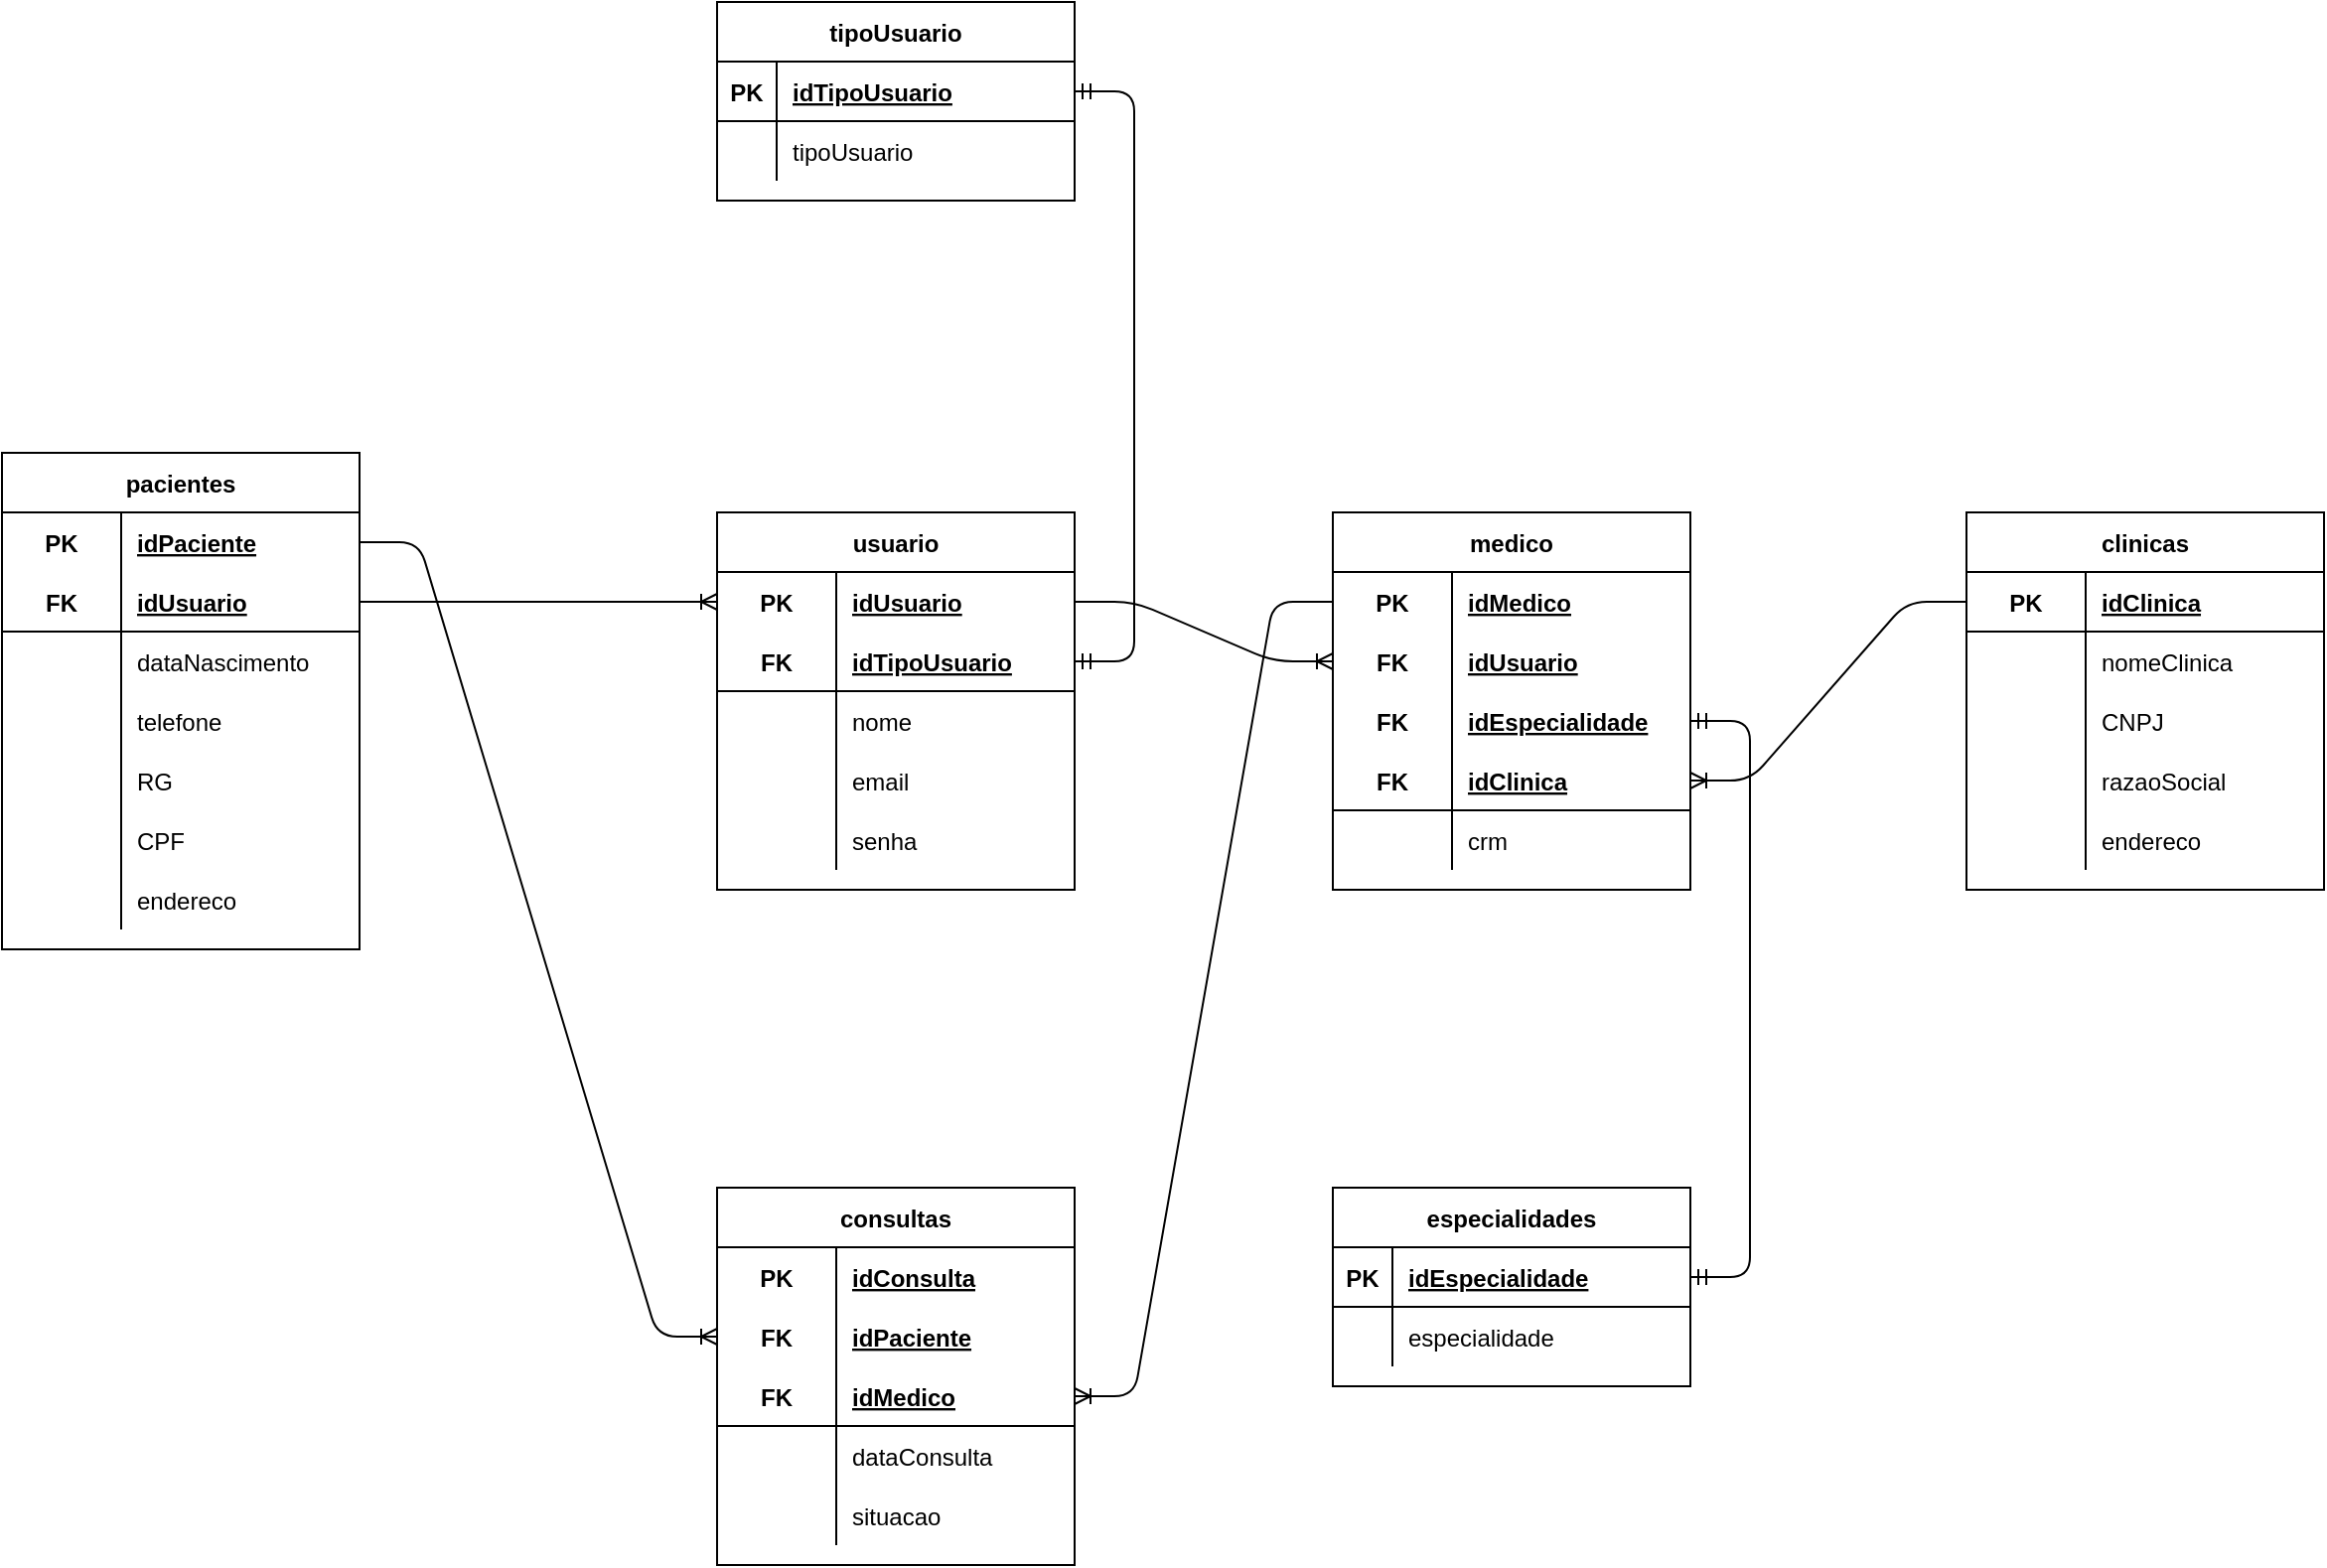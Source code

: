 <mxfile version="14.9.8" type="device"><diagram id="EDJ6AUKxLVKNebbVcVcJ" name="Page-1"><mxGraphModel dx="2062" dy="1532" grid="1" gridSize="10" guides="1" tooltips="1" connect="1" arrows="1" fold="1" page="1" pageScale="1" pageWidth="1169" pageHeight="827" math="0" shadow="0"><root><mxCell id="0"/><mxCell id="1" parent="0"/><mxCell id="JwqIehzEzOY3hsnPG3mg-1" value="tipoUsuario" style="shape=table;startSize=30;container=1;collapsible=1;childLayout=tableLayout;fixedRows=1;rowLines=0;fontStyle=1;align=center;resizeLast=1;" vertex="1" parent="1"><mxGeometry x="360" y="-827" width="180" height="100" as="geometry"/></mxCell><mxCell id="JwqIehzEzOY3hsnPG3mg-2" value="" style="shape=partialRectangle;collapsible=0;dropTarget=0;pointerEvents=0;fillColor=none;top=0;left=0;bottom=1;right=0;points=[[0,0.5],[1,0.5]];portConstraint=eastwest;" vertex="1" parent="JwqIehzEzOY3hsnPG3mg-1"><mxGeometry y="30" width="180" height="30" as="geometry"/></mxCell><mxCell id="JwqIehzEzOY3hsnPG3mg-3" value="PK" style="shape=partialRectangle;connectable=0;fillColor=none;top=0;left=0;bottom=0;right=0;fontStyle=1;overflow=hidden;" vertex="1" parent="JwqIehzEzOY3hsnPG3mg-2"><mxGeometry width="30" height="30" as="geometry"/></mxCell><mxCell id="JwqIehzEzOY3hsnPG3mg-4" value="idTipoUsuario" style="shape=partialRectangle;connectable=0;fillColor=none;top=0;left=0;bottom=0;right=0;align=left;spacingLeft=6;fontStyle=5;overflow=hidden;" vertex="1" parent="JwqIehzEzOY3hsnPG3mg-2"><mxGeometry x="30" width="150" height="30" as="geometry"/></mxCell><mxCell id="JwqIehzEzOY3hsnPG3mg-5" value="" style="shape=partialRectangle;collapsible=0;dropTarget=0;pointerEvents=0;fillColor=none;top=0;left=0;bottom=0;right=0;points=[[0,0.5],[1,0.5]];portConstraint=eastwest;" vertex="1" parent="JwqIehzEzOY3hsnPG3mg-1"><mxGeometry y="60" width="180" height="30" as="geometry"/></mxCell><mxCell id="JwqIehzEzOY3hsnPG3mg-6" value="" style="shape=partialRectangle;connectable=0;fillColor=none;top=0;left=0;bottom=0;right=0;editable=1;overflow=hidden;" vertex="1" parent="JwqIehzEzOY3hsnPG3mg-5"><mxGeometry width="30" height="30" as="geometry"/></mxCell><mxCell id="JwqIehzEzOY3hsnPG3mg-7" value="tipoUsuario" style="shape=partialRectangle;connectable=0;fillColor=none;top=0;left=0;bottom=0;right=0;align=left;spacingLeft=6;overflow=hidden;" vertex="1" parent="JwqIehzEzOY3hsnPG3mg-5"><mxGeometry x="30" width="150" height="30" as="geometry"/></mxCell><mxCell id="JwqIehzEzOY3hsnPG3mg-14" value="usuario" style="shape=table;startSize=30;container=1;collapsible=1;childLayout=tableLayout;fixedRows=1;rowLines=0;fontStyle=1;align=center;resizeLast=1;" vertex="1" parent="1"><mxGeometry x="360" y="-570" width="180" height="190" as="geometry"/></mxCell><mxCell id="JwqIehzEzOY3hsnPG3mg-15" value="" style="shape=partialRectangle;collapsible=0;dropTarget=0;pointerEvents=0;fillColor=none;top=0;left=0;bottom=0;right=0;points=[[0,0.5],[1,0.5]];portConstraint=eastwest;" vertex="1" parent="JwqIehzEzOY3hsnPG3mg-14"><mxGeometry y="30" width="180" height="30" as="geometry"/></mxCell><mxCell id="JwqIehzEzOY3hsnPG3mg-16" value="PK" style="shape=partialRectangle;connectable=0;fillColor=none;top=0;left=0;bottom=0;right=0;fontStyle=1;overflow=hidden;" vertex="1" parent="JwqIehzEzOY3hsnPG3mg-15"><mxGeometry width="60" height="30" as="geometry"/></mxCell><mxCell id="JwqIehzEzOY3hsnPG3mg-17" value="idUsuario" style="shape=partialRectangle;connectable=0;fillColor=none;top=0;left=0;bottom=0;right=0;align=left;spacingLeft=6;fontStyle=5;overflow=hidden;" vertex="1" parent="JwqIehzEzOY3hsnPG3mg-15"><mxGeometry x="60" width="120" height="30" as="geometry"/></mxCell><mxCell id="JwqIehzEzOY3hsnPG3mg-18" value="" style="shape=partialRectangle;collapsible=0;dropTarget=0;pointerEvents=0;fillColor=none;top=0;left=0;bottom=1;right=0;points=[[0,0.5],[1,0.5]];portConstraint=eastwest;" vertex="1" parent="JwqIehzEzOY3hsnPG3mg-14"><mxGeometry y="60" width="180" height="30" as="geometry"/></mxCell><mxCell id="JwqIehzEzOY3hsnPG3mg-19" value="FK" style="shape=partialRectangle;connectable=0;fillColor=none;top=0;left=0;bottom=0;right=0;fontStyle=1;overflow=hidden;" vertex="1" parent="JwqIehzEzOY3hsnPG3mg-18"><mxGeometry width="60" height="30" as="geometry"/></mxCell><mxCell id="JwqIehzEzOY3hsnPG3mg-20" value="idTipoUsuario" style="shape=partialRectangle;connectable=0;fillColor=none;top=0;left=0;bottom=0;right=0;align=left;spacingLeft=6;fontStyle=5;overflow=hidden;" vertex="1" parent="JwqIehzEzOY3hsnPG3mg-18"><mxGeometry x="60" width="120" height="30" as="geometry"/></mxCell><mxCell id="JwqIehzEzOY3hsnPG3mg-21" value="" style="shape=partialRectangle;collapsible=0;dropTarget=0;pointerEvents=0;fillColor=none;top=0;left=0;bottom=0;right=0;points=[[0,0.5],[1,0.5]];portConstraint=eastwest;" vertex="1" parent="JwqIehzEzOY3hsnPG3mg-14"><mxGeometry y="90" width="180" height="30" as="geometry"/></mxCell><mxCell id="JwqIehzEzOY3hsnPG3mg-22" value="" style="shape=partialRectangle;connectable=0;fillColor=none;top=0;left=0;bottom=0;right=0;editable=1;overflow=hidden;" vertex="1" parent="JwqIehzEzOY3hsnPG3mg-21"><mxGeometry width="60" height="30" as="geometry"/></mxCell><mxCell id="JwqIehzEzOY3hsnPG3mg-23" value="nome" style="shape=partialRectangle;connectable=0;fillColor=none;top=0;left=0;bottom=0;right=0;align=left;spacingLeft=6;overflow=hidden;" vertex="1" parent="JwqIehzEzOY3hsnPG3mg-21"><mxGeometry x="60" width="120" height="30" as="geometry"/></mxCell><mxCell id="JwqIehzEzOY3hsnPG3mg-24" value="" style="shape=partialRectangle;collapsible=0;dropTarget=0;pointerEvents=0;fillColor=none;top=0;left=0;bottom=0;right=0;points=[[0,0.5],[1,0.5]];portConstraint=eastwest;" vertex="1" parent="JwqIehzEzOY3hsnPG3mg-14"><mxGeometry y="120" width="180" height="30" as="geometry"/></mxCell><mxCell id="JwqIehzEzOY3hsnPG3mg-25" value="" style="shape=partialRectangle;connectable=0;fillColor=none;top=0;left=0;bottom=0;right=0;editable=1;overflow=hidden;" vertex="1" parent="JwqIehzEzOY3hsnPG3mg-24"><mxGeometry width="60" height="30" as="geometry"/></mxCell><mxCell id="JwqIehzEzOY3hsnPG3mg-26" value="email" style="shape=partialRectangle;connectable=0;fillColor=none;top=0;left=0;bottom=0;right=0;align=left;spacingLeft=6;overflow=hidden;" vertex="1" parent="JwqIehzEzOY3hsnPG3mg-24"><mxGeometry x="60" width="120" height="30" as="geometry"/></mxCell><mxCell id="JwqIehzEzOY3hsnPG3mg-27" value="" style="shape=partialRectangle;collapsible=0;dropTarget=0;pointerEvents=0;fillColor=none;top=0;left=0;bottom=0;right=0;points=[[0,0.5],[1,0.5]];portConstraint=eastwest;" vertex="1" parent="JwqIehzEzOY3hsnPG3mg-14"><mxGeometry y="150" width="180" height="30" as="geometry"/></mxCell><mxCell id="JwqIehzEzOY3hsnPG3mg-28" value="" style="shape=partialRectangle;connectable=0;fillColor=none;top=0;left=0;bottom=0;right=0;editable=1;overflow=hidden;" vertex="1" parent="JwqIehzEzOY3hsnPG3mg-27"><mxGeometry width="60" height="30" as="geometry"/></mxCell><mxCell id="JwqIehzEzOY3hsnPG3mg-29" value="senha" style="shape=partialRectangle;connectable=0;fillColor=none;top=0;left=0;bottom=0;right=0;align=left;spacingLeft=6;overflow=hidden;" vertex="1" parent="JwqIehzEzOY3hsnPG3mg-27"><mxGeometry x="60" width="120" height="30" as="geometry"/></mxCell><mxCell id="JwqIehzEzOY3hsnPG3mg-30" value="pacientes" style="shape=table;startSize=30;container=1;collapsible=1;childLayout=tableLayout;fixedRows=1;rowLines=0;fontStyle=1;align=center;resizeLast=1;" vertex="1" parent="1"><mxGeometry y="-600" width="180" height="250" as="geometry"/></mxCell><mxCell id="JwqIehzEzOY3hsnPG3mg-31" value="" style="shape=partialRectangle;collapsible=0;dropTarget=0;pointerEvents=0;fillColor=none;top=0;left=0;bottom=0;right=0;points=[[0,0.5],[1,0.5]];portConstraint=eastwest;" vertex="1" parent="JwqIehzEzOY3hsnPG3mg-30"><mxGeometry y="30" width="180" height="30" as="geometry"/></mxCell><mxCell id="JwqIehzEzOY3hsnPG3mg-32" value="PK" style="shape=partialRectangle;connectable=0;fillColor=none;top=0;left=0;bottom=0;right=0;fontStyle=1;overflow=hidden;" vertex="1" parent="JwqIehzEzOY3hsnPG3mg-31"><mxGeometry width="60" height="30" as="geometry"/></mxCell><mxCell id="JwqIehzEzOY3hsnPG3mg-33" value="idPaciente" style="shape=partialRectangle;connectable=0;fillColor=none;top=0;left=0;bottom=0;right=0;align=left;spacingLeft=6;fontStyle=5;overflow=hidden;" vertex="1" parent="JwqIehzEzOY3hsnPG3mg-31"><mxGeometry x="60" width="120" height="30" as="geometry"/></mxCell><mxCell id="JwqIehzEzOY3hsnPG3mg-34" value="" style="shape=partialRectangle;collapsible=0;dropTarget=0;pointerEvents=0;fillColor=none;top=0;left=0;bottom=1;right=0;points=[[0,0.5],[1,0.5]];portConstraint=eastwest;" vertex="1" parent="JwqIehzEzOY3hsnPG3mg-30"><mxGeometry y="60" width="180" height="30" as="geometry"/></mxCell><mxCell id="JwqIehzEzOY3hsnPG3mg-35" value="FK" style="shape=partialRectangle;connectable=0;fillColor=none;top=0;left=0;bottom=0;right=0;fontStyle=1;overflow=hidden;" vertex="1" parent="JwqIehzEzOY3hsnPG3mg-34"><mxGeometry width="60" height="30" as="geometry"/></mxCell><mxCell id="JwqIehzEzOY3hsnPG3mg-36" value="idUsuario" style="shape=partialRectangle;connectable=0;fillColor=none;top=0;left=0;bottom=0;right=0;align=left;spacingLeft=6;fontStyle=5;overflow=hidden;" vertex="1" parent="JwqIehzEzOY3hsnPG3mg-34"><mxGeometry x="60" width="120" height="30" as="geometry"/></mxCell><mxCell id="JwqIehzEzOY3hsnPG3mg-37" value="" style="shape=partialRectangle;collapsible=0;dropTarget=0;pointerEvents=0;fillColor=none;top=0;left=0;bottom=0;right=0;points=[[0,0.5],[1,0.5]];portConstraint=eastwest;" vertex="1" parent="JwqIehzEzOY3hsnPG3mg-30"><mxGeometry y="90" width="180" height="30" as="geometry"/></mxCell><mxCell id="JwqIehzEzOY3hsnPG3mg-38" value="" style="shape=partialRectangle;connectable=0;fillColor=none;top=0;left=0;bottom=0;right=0;editable=1;overflow=hidden;" vertex="1" parent="JwqIehzEzOY3hsnPG3mg-37"><mxGeometry width="60" height="30" as="geometry"/></mxCell><mxCell id="JwqIehzEzOY3hsnPG3mg-39" value="dataNascimento" style="shape=partialRectangle;connectable=0;fillColor=none;top=0;left=0;bottom=0;right=0;align=left;spacingLeft=6;overflow=hidden;" vertex="1" parent="JwqIehzEzOY3hsnPG3mg-37"><mxGeometry x="60" width="120" height="30" as="geometry"/></mxCell><mxCell id="JwqIehzEzOY3hsnPG3mg-40" value="" style="shape=partialRectangle;collapsible=0;dropTarget=0;pointerEvents=0;fillColor=none;top=0;left=0;bottom=0;right=0;points=[[0,0.5],[1,0.5]];portConstraint=eastwest;" vertex="1" parent="JwqIehzEzOY3hsnPG3mg-30"><mxGeometry y="120" width="180" height="30" as="geometry"/></mxCell><mxCell id="JwqIehzEzOY3hsnPG3mg-41" value="" style="shape=partialRectangle;connectable=0;fillColor=none;top=0;left=0;bottom=0;right=0;editable=1;overflow=hidden;" vertex="1" parent="JwqIehzEzOY3hsnPG3mg-40"><mxGeometry width="60" height="30" as="geometry"/></mxCell><mxCell id="JwqIehzEzOY3hsnPG3mg-42" value="telefone" style="shape=partialRectangle;connectable=0;fillColor=none;top=0;left=0;bottom=0;right=0;align=left;spacingLeft=6;overflow=hidden;" vertex="1" parent="JwqIehzEzOY3hsnPG3mg-40"><mxGeometry x="60" width="120" height="30" as="geometry"/></mxCell><mxCell id="JwqIehzEzOY3hsnPG3mg-43" value="" style="shape=partialRectangle;collapsible=0;dropTarget=0;pointerEvents=0;fillColor=none;top=0;left=0;bottom=0;right=0;points=[[0,0.5],[1,0.5]];portConstraint=eastwest;" vertex="1" parent="JwqIehzEzOY3hsnPG3mg-30"><mxGeometry y="150" width="180" height="30" as="geometry"/></mxCell><mxCell id="JwqIehzEzOY3hsnPG3mg-44" value="" style="shape=partialRectangle;connectable=0;fillColor=none;top=0;left=0;bottom=0;right=0;editable=1;overflow=hidden;" vertex="1" parent="JwqIehzEzOY3hsnPG3mg-43"><mxGeometry width="60" height="30" as="geometry"/></mxCell><mxCell id="JwqIehzEzOY3hsnPG3mg-45" value="RG" style="shape=partialRectangle;connectable=0;fillColor=none;top=0;left=0;bottom=0;right=0;align=left;spacingLeft=6;overflow=hidden;" vertex="1" parent="JwqIehzEzOY3hsnPG3mg-43"><mxGeometry x="60" width="120" height="30" as="geometry"/></mxCell><mxCell id="JwqIehzEzOY3hsnPG3mg-46" value="" style="shape=partialRectangle;collapsible=0;dropTarget=0;pointerEvents=0;fillColor=none;top=0;left=0;bottom=0;right=0;points=[[0,0.5],[1,0.5]];portConstraint=eastwest;" vertex="1" parent="JwqIehzEzOY3hsnPG3mg-30"><mxGeometry y="180" width="180" height="30" as="geometry"/></mxCell><mxCell id="JwqIehzEzOY3hsnPG3mg-47" value="" style="shape=partialRectangle;connectable=0;fillColor=none;top=0;left=0;bottom=0;right=0;editable=1;overflow=hidden;" vertex="1" parent="JwqIehzEzOY3hsnPG3mg-46"><mxGeometry width="60" height="30" as="geometry"/></mxCell><mxCell id="JwqIehzEzOY3hsnPG3mg-48" value="CPF" style="shape=partialRectangle;connectable=0;fillColor=none;top=0;left=0;bottom=0;right=0;align=left;spacingLeft=6;overflow=hidden;" vertex="1" parent="JwqIehzEzOY3hsnPG3mg-46"><mxGeometry x="60" width="120" height="30" as="geometry"/></mxCell><mxCell id="JwqIehzEzOY3hsnPG3mg-49" value="" style="shape=partialRectangle;collapsible=0;dropTarget=0;pointerEvents=0;fillColor=none;top=0;left=0;bottom=0;right=0;points=[[0,0.5],[1,0.5]];portConstraint=eastwest;" vertex="1" parent="JwqIehzEzOY3hsnPG3mg-30"><mxGeometry y="210" width="180" height="30" as="geometry"/></mxCell><mxCell id="JwqIehzEzOY3hsnPG3mg-50" value="" style="shape=partialRectangle;connectable=0;fillColor=none;top=0;left=0;bottom=0;right=0;editable=1;overflow=hidden;" vertex="1" parent="JwqIehzEzOY3hsnPG3mg-49"><mxGeometry width="60" height="30" as="geometry"/></mxCell><mxCell id="JwqIehzEzOY3hsnPG3mg-51" value="endereco" style="shape=partialRectangle;connectable=0;fillColor=none;top=0;left=0;bottom=0;right=0;align=left;spacingLeft=6;overflow=hidden;" vertex="1" parent="JwqIehzEzOY3hsnPG3mg-49"><mxGeometry x="60" width="120" height="30" as="geometry"/></mxCell><mxCell id="JwqIehzEzOY3hsnPG3mg-52" value="consultas" style="shape=table;startSize=30;container=1;collapsible=1;childLayout=tableLayout;fixedRows=1;rowLines=0;fontStyle=1;align=center;resizeLast=1;" vertex="1" parent="1"><mxGeometry x="360" y="-230" width="180" height="190" as="geometry"/></mxCell><mxCell id="JwqIehzEzOY3hsnPG3mg-53" value="" style="shape=partialRectangle;collapsible=0;dropTarget=0;pointerEvents=0;fillColor=none;top=0;left=0;bottom=0;right=0;points=[[0,0.5],[1,0.5]];portConstraint=eastwest;" vertex="1" parent="JwqIehzEzOY3hsnPG3mg-52"><mxGeometry y="30" width="180" height="30" as="geometry"/></mxCell><mxCell id="JwqIehzEzOY3hsnPG3mg-54" value="PK" style="shape=partialRectangle;connectable=0;fillColor=none;top=0;left=0;bottom=0;right=0;fontStyle=1;overflow=hidden;" vertex="1" parent="JwqIehzEzOY3hsnPG3mg-53"><mxGeometry width="60" height="30" as="geometry"/></mxCell><mxCell id="JwqIehzEzOY3hsnPG3mg-55" value="idConsulta" style="shape=partialRectangle;connectable=0;fillColor=none;top=0;left=0;bottom=0;right=0;align=left;spacingLeft=6;fontStyle=5;overflow=hidden;" vertex="1" parent="JwqIehzEzOY3hsnPG3mg-53"><mxGeometry x="60" width="120" height="30" as="geometry"/></mxCell><mxCell id="JwqIehzEzOY3hsnPG3mg-186" value="" style="shape=partialRectangle;collapsible=0;dropTarget=0;pointerEvents=0;fillColor=none;top=0;left=0;bottom=0;right=0;points=[[0,0.5],[1,0.5]];portConstraint=eastwest;" vertex="1" parent="JwqIehzEzOY3hsnPG3mg-52"><mxGeometry y="60" width="180" height="30" as="geometry"/></mxCell><mxCell id="JwqIehzEzOY3hsnPG3mg-187" value="FK" style="shape=partialRectangle;connectable=0;fillColor=none;top=0;left=0;bottom=0;right=0;fontStyle=1;overflow=hidden;" vertex="1" parent="JwqIehzEzOY3hsnPG3mg-186"><mxGeometry width="60" height="30" as="geometry"/></mxCell><mxCell id="JwqIehzEzOY3hsnPG3mg-188" value="idPaciente" style="shape=partialRectangle;connectable=0;fillColor=none;top=0;left=0;bottom=0;right=0;align=left;spacingLeft=6;fontStyle=5;overflow=hidden;" vertex="1" parent="JwqIehzEzOY3hsnPG3mg-186"><mxGeometry x="60" width="120" height="30" as="geometry"/></mxCell><mxCell id="JwqIehzEzOY3hsnPG3mg-56" value="" style="shape=partialRectangle;collapsible=0;dropTarget=0;pointerEvents=0;fillColor=none;top=0;left=0;bottom=1;right=0;points=[[0,0.5],[1,0.5]];portConstraint=eastwest;" vertex="1" parent="JwqIehzEzOY3hsnPG3mg-52"><mxGeometry y="90" width="180" height="30" as="geometry"/></mxCell><mxCell id="JwqIehzEzOY3hsnPG3mg-57" value="FK" style="shape=partialRectangle;connectable=0;fillColor=none;top=0;left=0;bottom=0;right=0;fontStyle=1;overflow=hidden;" vertex="1" parent="JwqIehzEzOY3hsnPG3mg-56"><mxGeometry width="60" height="30" as="geometry"/></mxCell><mxCell id="JwqIehzEzOY3hsnPG3mg-58" value="idMedico" style="shape=partialRectangle;connectable=0;fillColor=none;top=0;left=0;bottom=0;right=0;align=left;spacingLeft=6;fontStyle=5;overflow=hidden;" vertex="1" parent="JwqIehzEzOY3hsnPG3mg-56"><mxGeometry x="60" width="120" height="30" as="geometry"/></mxCell><mxCell id="JwqIehzEzOY3hsnPG3mg-59" value="" style="shape=partialRectangle;collapsible=0;dropTarget=0;pointerEvents=0;fillColor=none;top=0;left=0;bottom=0;right=0;points=[[0,0.5],[1,0.5]];portConstraint=eastwest;" vertex="1" parent="JwqIehzEzOY3hsnPG3mg-52"><mxGeometry y="120" width="180" height="30" as="geometry"/></mxCell><mxCell id="JwqIehzEzOY3hsnPG3mg-60" value="" style="shape=partialRectangle;connectable=0;fillColor=none;top=0;left=0;bottom=0;right=0;editable=1;overflow=hidden;" vertex="1" parent="JwqIehzEzOY3hsnPG3mg-59"><mxGeometry width="60" height="30" as="geometry"/></mxCell><mxCell id="JwqIehzEzOY3hsnPG3mg-61" value="dataConsulta" style="shape=partialRectangle;connectable=0;fillColor=none;top=0;left=0;bottom=0;right=0;align=left;spacingLeft=6;overflow=hidden;" vertex="1" parent="JwqIehzEzOY3hsnPG3mg-59"><mxGeometry x="60" width="120" height="30" as="geometry"/></mxCell><mxCell id="JwqIehzEzOY3hsnPG3mg-62" value="" style="shape=partialRectangle;collapsible=0;dropTarget=0;pointerEvents=0;fillColor=none;top=0;left=0;bottom=0;right=0;points=[[0,0.5],[1,0.5]];portConstraint=eastwest;" vertex="1" parent="JwqIehzEzOY3hsnPG3mg-52"><mxGeometry y="150" width="180" height="30" as="geometry"/></mxCell><mxCell id="JwqIehzEzOY3hsnPG3mg-63" value="" style="shape=partialRectangle;connectable=0;fillColor=none;top=0;left=0;bottom=0;right=0;editable=1;overflow=hidden;" vertex="1" parent="JwqIehzEzOY3hsnPG3mg-62"><mxGeometry width="60" height="30" as="geometry"/></mxCell><mxCell id="JwqIehzEzOY3hsnPG3mg-64" value="situacao" style="shape=partialRectangle;connectable=0;fillColor=none;top=0;left=0;bottom=0;right=0;align=left;spacingLeft=6;overflow=hidden;" vertex="1" parent="JwqIehzEzOY3hsnPG3mg-62"><mxGeometry x="60" width="120" height="30" as="geometry"/></mxCell><mxCell id="JwqIehzEzOY3hsnPG3mg-68" value="medico" style="shape=table;startSize=30;container=1;collapsible=1;childLayout=tableLayout;fixedRows=1;rowLines=0;fontStyle=1;align=center;resizeLast=1;" vertex="1" parent="1"><mxGeometry x="670" y="-570" width="180" height="190" as="geometry"/></mxCell><mxCell id="JwqIehzEzOY3hsnPG3mg-69" value="" style="shape=partialRectangle;collapsible=0;dropTarget=0;pointerEvents=0;fillColor=none;top=0;left=0;bottom=0;right=0;points=[[0,0.5],[1,0.5]];portConstraint=eastwest;" vertex="1" parent="JwqIehzEzOY3hsnPG3mg-68"><mxGeometry y="30" width="180" height="30" as="geometry"/></mxCell><mxCell id="JwqIehzEzOY3hsnPG3mg-70" value="PK" style="shape=partialRectangle;connectable=0;fillColor=none;top=0;left=0;bottom=0;right=0;fontStyle=1;overflow=hidden;" vertex="1" parent="JwqIehzEzOY3hsnPG3mg-69"><mxGeometry width="60" height="30" as="geometry"/></mxCell><mxCell id="JwqIehzEzOY3hsnPG3mg-71" value="idMedico" style="shape=partialRectangle;connectable=0;fillColor=none;top=0;left=0;bottom=0;right=0;align=left;spacingLeft=6;fontStyle=5;overflow=hidden;" vertex="1" parent="JwqIehzEzOY3hsnPG3mg-69"><mxGeometry x="60" width="120" height="30" as="geometry"/></mxCell><mxCell id="JwqIehzEzOY3hsnPG3mg-88" value="" style="shape=partialRectangle;collapsible=0;dropTarget=0;pointerEvents=0;fillColor=none;top=0;left=0;bottom=0;right=0;points=[[0,0.5],[1,0.5]];portConstraint=eastwest;" vertex="1" parent="JwqIehzEzOY3hsnPG3mg-68"><mxGeometry y="60" width="180" height="30" as="geometry"/></mxCell><mxCell id="JwqIehzEzOY3hsnPG3mg-89" value="FK" style="shape=partialRectangle;connectable=0;fillColor=none;top=0;left=0;bottom=0;right=0;fontStyle=1;overflow=hidden;" vertex="1" parent="JwqIehzEzOY3hsnPG3mg-88"><mxGeometry width="60" height="30" as="geometry"/></mxCell><mxCell id="JwqIehzEzOY3hsnPG3mg-90" value="idUsuario" style="shape=partialRectangle;connectable=0;fillColor=none;top=0;left=0;bottom=0;right=0;align=left;spacingLeft=6;fontStyle=5;overflow=hidden;" vertex="1" parent="JwqIehzEzOY3hsnPG3mg-88"><mxGeometry x="60" width="120" height="30" as="geometry"/></mxCell><mxCell id="JwqIehzEzOY3hsnPG3mg-92" value="" style="shape=partialRectangle;collapsible=0;dropTarget=0;pointerEvents=0;fillColor=none;top=0;left=0;bottom=0;right=0;points=[[0,0.5],[1,0.5]];portConstraint=eastwest;" vertex="1" parent="JwqIehzEzOY3hsnPG3mg-68"><mxGeometry y="90" width="180" height="30" as="geometry"/></mxCell><mxCell id="JwqIehzEzOY3hsnPG3mg-93" value="FK" style="shape=partialRectangle;connectable=0;fillColor=none;top=0;left=0;bottom=0;right=0;fontStyle=1;overflow=hidden;" vertex="1" parent="JwqIehzEzOY3hsnPG3mg-92"><mxGeometry width="60" height="30" as="geometry"/></mxCell><mxCell id="JwqIehzEzOY3hsnPG3mg-94" value="idEspecialidade" style="shape=partialRectangle;connectable=0;fillColor=none;top=0;left=0;bottom=0;right=0;align=left;spacingLeft=6;fontStyle=5;overflow=hidden;" vertex="1" parent="JwqIehzEzOY3hsnPG3mg-92"><mxGeometry x="60" width="120" height="30" as="geometry"/></mxCell><mxCell id="JwqIehzEzOY3hsnPG3mg-72" value="" style="shape=partialRectangle;collapsible=0;dropTarget=0;pointerEvents=0;fillColor=none;top=0;left=0;bottom=1;right=0;points=[[0,0.5],[1,0.5]];portConstraint=eastwest;" vertex="1" parent="JwqIehzEzOY3hsnPG3mg-68"><mxGeometry y="120" width="180" height="30" as="geometry"/></mxCell><mxCell id="JwqIehzEzOY3hsnPG3mg-73" value="FK" style="shape=partialRectangle;connectable=0;fillColor=none;top=0;left=0;bottom=0;right=0;fontStyle=1;overflow=hidden;" vertex="1" parent="JwqIehzEzOY3hsnPG3mg-72"><mxGeometry width="60" height="30" as="geometry"/></mxCell><mxCell id="JwqIehzEzOY3hsnPG3mg-74" value="idClinica" style="shape=partialRectangle;connectable=0;fillColor=none;top=0;left=0;bottom=0;right=0;align=left;spacingLeft=6;fontStyle=5;overflow=hidden;" vertex="1" parent="JwqIehzEzOY3hsnPG3mg-72"><mxGeometry x="60" width="120" height="30" as="geometry"/></mxCell><mxCell id="JwqIehzEzOY3hsnPG3mg-75" value="" style="shape=partialRectangle;collapsible=0;dropTarget=0;pointerEvents=0;fillColor=none;top=0;left=0;bottom=0;right=0;points=[[0,0.5],[1,0.5]];portConstraint=eastwest;" vertex="1" parent="JwqIehzEzOY3hsnPG3mg-68"><mxGeometry y="150" width="180" height="30" as="geometry"/></mxCell><mxCell id="JwqIehzEzOY3hsnPG3mg-76" value="" style="shape=partialRectangle;connectable=0;fillColor=none;top=0;left=0;bottom=0;right=0;editable=1;overflow=hidden;" vertex="1" parent="JwqIehzEzOY3hsnPG3mg-75"><mxGeometry width="60" height="30" as="geometry"/></mxCell><mxCell id="JwqIehzEzOY3hsnPG3mg-77" value="crm" style="shape=partialRectangle;connectable=0;fillColor=none;top=0;left=0;bottom=0;right=0;align=left;spacingLeft=6;overflow=hidden;" vertex="1" parent="JwqIehzEzOY3hsnPG3mg-75"><mxGeometry x="60" width="120" height="30" as="geometry"/></mxCell><mxCell id="JwqIehzEzOY3hsnPG3mg-95" value="clinicas" style="shape=table;startSize=30;container=1;collapsible=1;childLayout=tableLayout;fixedRows=1;rowLines=0;fontStyle=1;align=center;resizeLast=1;" vertex="1" parent="1"><mxGeometry x="989" y="-570" width="180" height="190" as="geometry"/></mxCell><mxCell id="JwqIehzEzOY3hsnPG3mg-105" value="" style="shape=partialRectangle;collapsible=0;dropTarget=0;pointerEvents=0;fillColor=none;top=0;left=0;bottom=1;right=0;points=[[0,0.5],[1,0.5]];portConstraint=eastwest;" vertex="1" parent="JwqIehzEzOY3hsnPG3mg-95"><mxGeometry y="30" width="180" height="30" as="geometry"/></mxCell><mxCell id="JwqIehzEzOY3hsnPG3mg-106" value="PK" style="shape=partialRectangle;connectable=0;fillColor=none;top=0;left=0;bottom=0;right=0;fontStyle=1;overflow=hidden;" vertex="1" parent="JwqIehzEzOY3hsnPG3mg-105"><mxGeometry width="60" height="30" as="geometry"/></mxCell><mxCell id="JwqIehzEzOY3hsnPG3mg-107" value="idClinica" style="shape=partialRectangle;connectable=0;fillColor=none;top=0;left=0;bottom=0;right=0;align=left;spacingLeft=6;fontStyle=5;overflow=hidden;" vertex="1" parent="JwqIehzEzOY3hsnPG3mg-105"><mxGeometry x="60" width="120" height="30" as="geometry"/></mxCell><mxCell id="JwqIehzEzOY3hsnPG3mg-108" value="" style="shape=partialRectangle;collapsible=0;dropTarget=0;pointerEvents=0;fillColor=none;top=0;left=0;bottom=0;right=0;points=[[0,0.5],[1,0.5]];portConstraint=eastwest;" vertex="1" parent="JwqIehzEzOY3hsnPG3mg-95"><mxGeometry y="60" width="180" height="30" as="geometry"/></mxCell><mxCell id="JwqIehzEzOY3hsnPG3mg-109" value="" style="shape=partialRectangle;connectable=0;fillColor=none;top=0;left=0;bottom=0;right=0;editable=1;overflow=hidden;" vertex="1" parent="JwqIehzEzOY3hsnPG3mg-108"><mxGeometry width="60" height="30" as="geometry"/></mxCell><mxCell id="JwqIehzEzOY3hsnPG3mg-110" value="nomeClinica" style="shape=partialRectangle;connectable=0;fillColor=none;top=0;left=0;bottom=0;right=0;align=left;spacingLeft=6;overflow=hidden;" vertex="1" parent="JwqIehzEzOY3hsnPG3mg-108"><mxGeometry x="60" width="120" height="30" as="geometry"/></mxCell><mxCell id="JwqIehzEzOY3hsnPG3mg-111" value="" style="shape=partialRectangle;collapsible=0;dropTarget=0;pointerEvents=0;fillColor=none;top=0;left=0;bottom=0;right=0;points=[[0,0.5],[1,0.5]];portConstraint=eastwest;" vertex="1" parent="JwqIehzEzOY3hsnPG3mg-95"><mxGeometry y="90" width="180" height="30" as="geometry"/></mxCell><mxCell id="JwqIehzEzOY3hsnPG3mg-112" value="" style="shape=partialRectangle;connectable=0;fillColor=none;top=0;left=0;bottom=0;right=0;editable=1;overflow=hidden;" vertex="1" parent="JwqIehzEzOY3hsnPG3mg-111"><mxGeometry width="60" height="30" as="geometry"/></mxCell><mxCell id="JwqIehzEzOY3hsnPG3mg-113" value="CNPJ" style="shape=partialRectangle;connectable=0;fillColor=none;top=0;left=0;bottom=0;right=0;align=left;spacingLeft=6;overflow=hidden;" vertex="1" parent="JwqIehzEzOY3hsnPG3mg-111"><mxGeometry x="60" width="120" height="30" as="geometry"/></mxCell><mxCell id="JwqIehzEzOY3hsnPG3mg-114" value="" style="shape=partialRectangle;collapsible=0;dropTarget=0;pointerEvents=0;fillColor=none;top=0;left=0;bottom=0;right=0;points=[[0,0.5],[1,0.5]];portConstraint=eastwest;" vertex="1" parent="JwqIehzEzOY3hsnPG3mg-95"><mxGeometry y="120" width="180" height="30" as="geometry"/></mxCell><mxCell id="JwqIehzEzOY3hsnPG3mg-115" value="" style="shape=partialRectangle;connectable=0;fillColor=none;top=0;left=0;bottom=0;right=0;editable=1;overflow=hidden;" vertex="1" parent="JwqIehzEzOY3hsnPG3mg-114"><mxGeometry width="60" height="30" as="geometry"/></mxCell><mxCell id="JwqIehzEzOY3hsnPG3mg-116" value="razaoSocial" style="shape=partialRectangle;connectable=0;fillColor=none;top=0;left=0;bottom=0;right=0;align=left;spacingLeft=6;overflow=hidden;" vertex="1" parent="JwqIehzEzOY3hsnPG3mg-114"><mxGeometry x="60" width="120" height="30" as="geometry"/></mxCell><mxCell id="JwqIehzEzOY3hsnPG3mg-117" value="" style="shape=partialRectangle;collapsible=0;dropTarget=0;pointerEvents=0;fillColor=none;top=0;left=0;bottom=0;right=0;points=[[0,0.5],[1,0.5]];portConstraint=eastwest;" vertex="1" parent="JwqIehzEzOY3hsnPG3mg-95"><mxGeometry y="150" width="180" height="30" as="geometry"/></mxCell><mxCell id="JwqIehzEzOY3hsnPG3mg-118" value="" style="shape=partialRectangle;connectable=0;fillColor=none;top=0;left=0;bottom=0;right=0;editable=1;overflow=hidden;" vertex="1" parent="JwqIehzEzOY3hsnPG3mg-117"><mxGeometry width="60" height="30" as="geometry"/></mxCell><mxCell id="JwqIehzEzOY3hsnPG3mg-119" value="endereco" style="shape=partialRectangle;connectable=0;fillColor=none;top=0;left=0;bottom=0;right=0;align=left;spacingLeft=6;overflow=hidden;" vertex="1" parent="JwqIehzEzOY3hsnPG3mg-117"><mxGeometry x="60" width="120" height="30" as="geometry"/></mxCell><mxCell id="JwqIehzEzOY3hsnPG3mg-136" value="especialidades" style="shape=table;startSize=30;container=1;collapsible=1;childLayout=tableLayout;fixedRows=1;rowLines=0;fontStyle=1;align=center;resizeLast=1;" vertex="1" parent="1"><mxGeometry x="670" y="-230" width="180" height="100" as="geometry"/></mxCell><mxCell id="JwqIehzEzOY3hsnPG3mg-137" value="" style="shape=partialRectangle;collapsible=0;dropTarget=0;pointerEvents=0;fillColor=none;top=0;left=0;bottom=1;right=0;points=[[0,0.5],[1,0.5]];portConstraint=eastwest;" vertex="1" parent="JwqIehzEzOY3hsnPG3mg-136"><mxGeometry y="30" width="180" height="30" as="geometry"/></mxCell><mxCell id="JwqIehzEzOY3hsnPG3mg-138" value="PK" style="shape=partialRectangle;connectable=0;fillColor=none;top=0;left=0;bottom=0;right=0;fontStyle=1;overflow=hidden;" vertex="1" parent="JwqIehzEzOY3hsnPG3mg-137"><mxGeometry width="30" height="30" as="geometry"/></mxCell><mxCell id="JwqIehzEzOY3hsnPG3mg-139" value="idEspecialidade" style="shape=partialRectangle;connectable=0;fillColor=none;top=0;left=0;bottom=0;right=0;align=left;spacingLeft=6;fontStyle=5;overflow=hidden;" vertex="1" parent="JwqIehzEzOY3hsnPG3mg-137"><mxGeometry x="30" width="150" height="30" as="geometry"/></mxCell><mxCell id="JwqIehzEzOY3hsnPG3mg-140" value="" style="shape=partialRectangle;collapsible=0;dropTarget=0;pointerEvents=0;fillColor=none;top=0;left=0;bottom=0;right=0;points=[[0,0.5],[1,0.5]];portConstraint=eastwest;" vertex="1" parent="JwqIehzEzOY3hsnPG3mg-136"><mxGeometry y="60" width="180" height="30" as="geometry"/></mxCell><mxCell id="JwqIehzEzOY3hsnPG3mg-141" value="" style="shape=partialRectangle;connectable=0;fillColor=none;top=0;left=0;bottom=0;right=0;editable=1;overflow=hidden;" vertex="1" parent="JwqIehzEzOY3hsnPG3mg-140"><mxGeometry width="30" height="30" as="geometry"/></mxCell><mxCell id="JwqIehzEzOY3hsnPG3mg-142" value="especialidade" style="shape=partialRectangle;connectable=0;fillColor=none;top=0;left=0;bottom=0;right=0;align=left;spacingLeft=6;overflow=hidden;" vertex="1" parent="JwqIehzEzOY3hsnPG3mg-140"><mxGeometry x="30" width="150" height="30" as="geometry"/></mxCell><mxCell id="JwqIehzEzOY3hsnPG3mg-143" value="" style="edgeStyle=entityRelationEdgeStyle;fontSize=12;html=1;endArrow=ERmandOne;startArrow=ERmandOne;" edge="1" parent="1" source="JwqIehzEzOY3hsnPG3mg-18" target="JwqIehzEzOY3hsnPG3mg-2"><mxGeometry width="100" height="100" relative="1" as="geometry"><mxPoint x="250" y="-610" as="sourcePoint"/><mxPoint x="770" y="-530" as="targetPoint"/></mxGeometry></mxCell><mxCell id="JwqIehzEzOY3hsnPG3mg-145" value="" style="edgeStyle=entityRelationEdgeStyle;fontSize=12;html=1;endArrow=ERoneToMany;" edge="1" parent="1" source="JwqIehzEzOY3hsnPG3mg-34" target="JwqIehzEzOY3hsnPG3mg-15"><mxGeometry width="100" height="100" relative="1" as="geometry"><mxPoint x="210" y="-450" as="sourcePoint"/><mxPoint x="310" y="-550" as="targetPoint"/></mxGeometry></mxCell><mxCell id="JwqIehzEzOY3hsnPG3mg-146" value="" style="edgeStyle=entityRelationEdgeStyle;fontSize=12;html=1;endArrow=ERoneToMany;" edge="1" parent="1" source="JwqIehzEzOY3hsnPG3mg-31" target="JwqIehzEzOY3hsnPG3mg-186"><mxGeometry width="100" height="100" relative="1" as="geometry"><mxPoint x="210" y="-200" as="sourcePoint"/><mxPoint x="300" y="-290" as="targetPoint"/></mxGeometry></mxCell><mxCell id="JwqIehzEzOY3hsnPG3mg-189" value="" style="edgeStyle=entityRelationEdgeStyle;fontSize=12;html=1;endArrow=ERmandOne;startArrow=ERmandOne;" edge="1" parent="1" source="JwqIehzEzOY3hsnPG3mg-137" target="JwqIehzEzOY3hsnPG3mg-92"><mxGeometry width="100" height="100" relative="1" as="geometry"><mxPoint x="670" y="-230" as="sourcePoint"/><mxPoint x="770" y="-330" as="targetPoint"/></mxGeometry></mxCell><mxCell id="JwqIehzEzOY3hsnPG3mg-190" value="" style="edgeStyle=entityRelationEdgeStyle;fontSize=12;html=1;endArrow=ERoneToMany;" edge="1" parent="1" source="JwqIehzEzOY3hsnPG3mg-15" target="JwqIehzEzOY3hsnPG3mg-88"><mxGeometry width="100" height="100" relative="1" as="geometry"><mxPoint x="630" y="-320" as="sourcePoint"/><mxPoint x="730" y="-420" as="targetPoint"/></mxGeometry></mxCell><mxCell id="JwqIehzEzOY3hsnPG3mg-191" value="" style="edgeStyle=entityRelationEdgeStyle;fontSize=12;html=1;endArrow=ERoneToMany;" edge="1" parent="1" source="JwqIehzEzOY3hsnPG3mg-105" target="JwqIehzEzOY3hsnPG3mg-72"><mxGeometry width="100" height="100" relative="1" as="geometry"><mxPoint x="950" y="-270" as="sourcePoint"/><mxPoint x="1050" y="-370" as="targetPoint"/></mxGeometry></mxCell><mxCell id="JwqIehzEzOY3hsnPG3mg-192" value="" style="edgeStyle=entityRelationEdgeStyle;fontSize=12;html=1;endArrow=ERoneToMany;" edge="1" parent="1" source="JwqIehzEzOY3hsnPG3mg-69" target="JwqIehzEzOY3hsnPG3mg-56"><mxGeometry width="100" height="100" relative="1" as="geometry"><mxPoint x="630" y="-320" as="sourcePoint"/><mxPoint x="730" y="-420" as="targetPoint"/></mxGeometry></mxCell></root></mxGraphModel></diagram></mxfile>